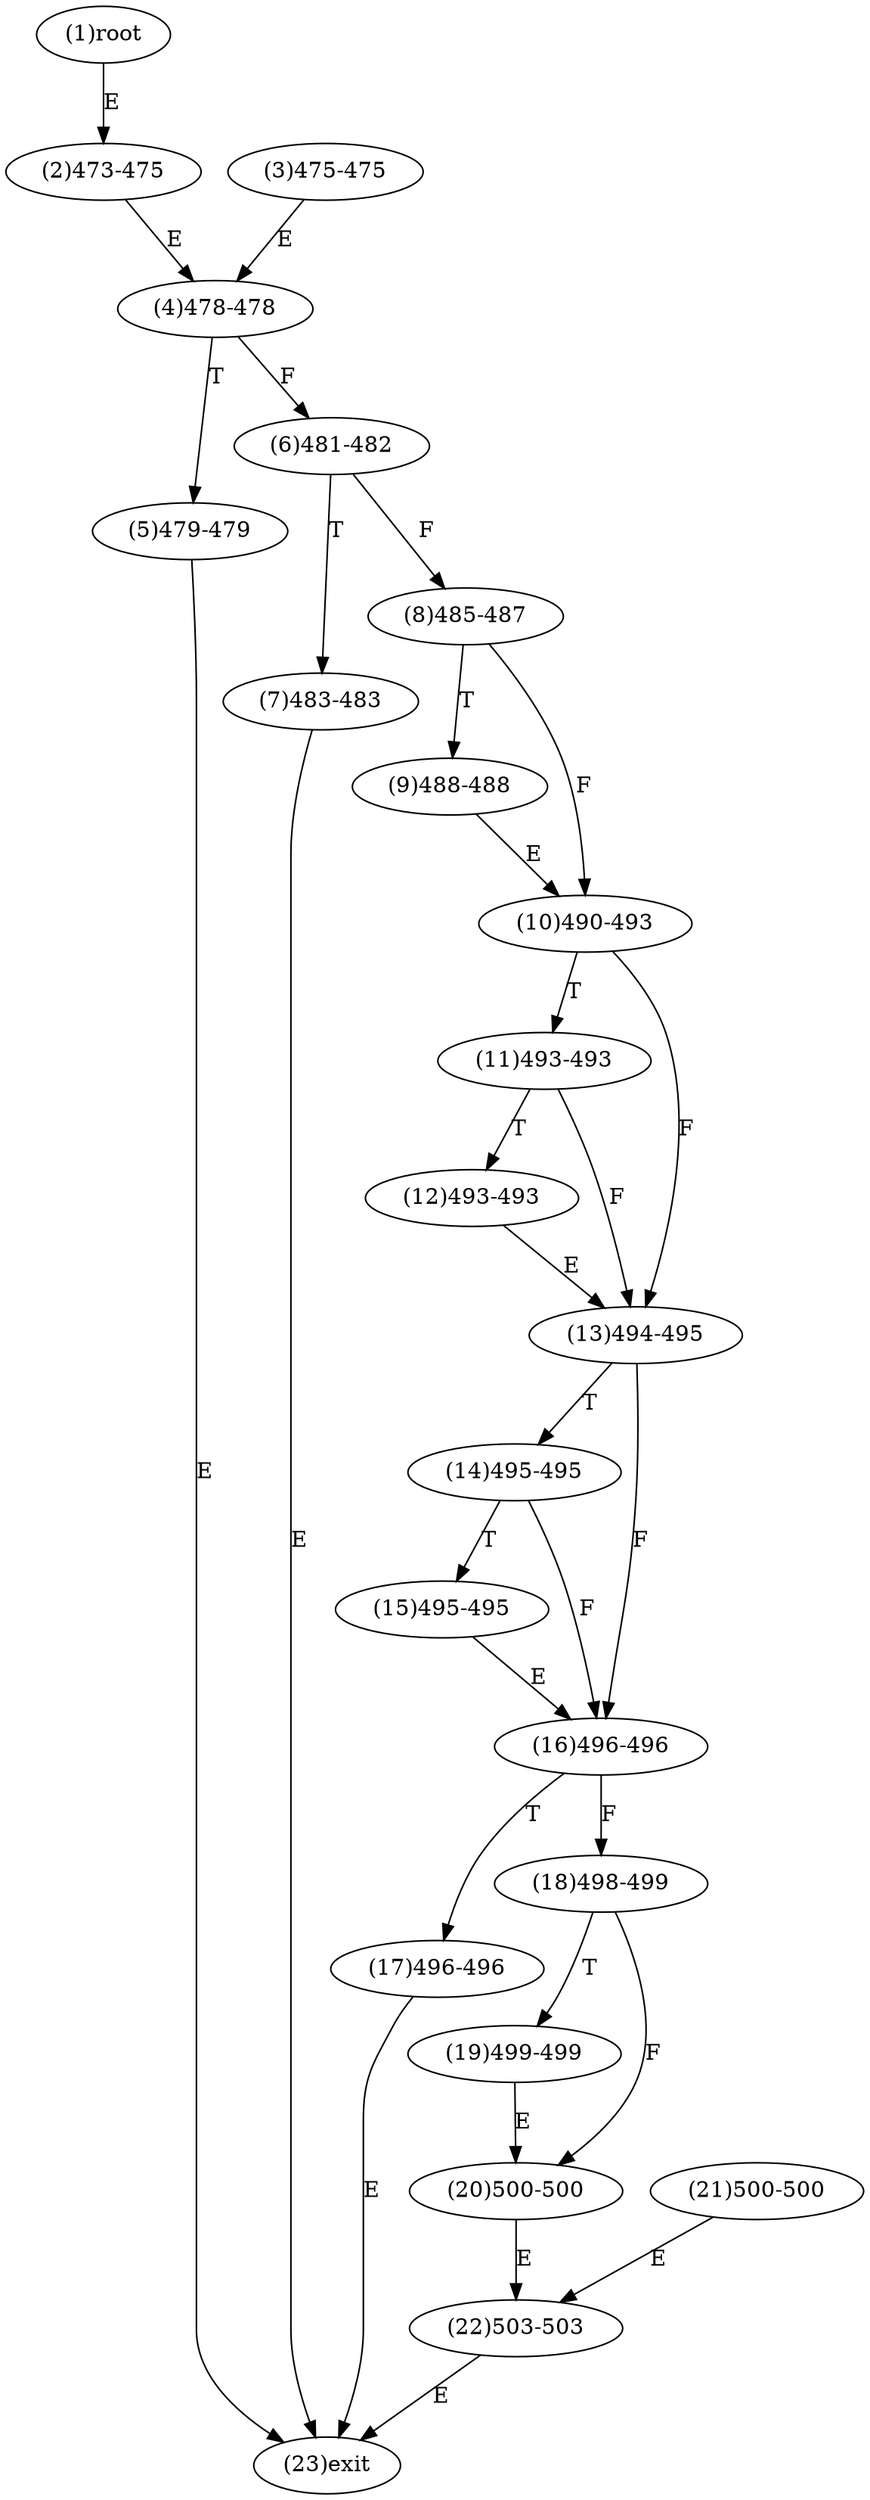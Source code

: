 digraph "" { 
1[ label="(1)root"];
2[ label="(2)473-475"];
3[ label="(3)475-475"];
4[ label="(4)478-478"];
5[ label="(5)479-479"];
6[ label="(6)481-482"];
7[ label="(7)483-483"];
8[ label="(8)485-487"];
9[ label="(9)488-488"];
10[ label="(10)490-493"];
11[ label="(11)493-493"];
12[ label="(12)493-493"];
13[ label="(13)494-495"];
14[ label="(14)495-495"];
15[ label="(15)495-495"];
17[ label="(17)496-496"];
16[ label="(16)496-496"];
19[ label="(19)499-499"];
18[ label="(18)498-499"];
21[ label="(21)500-500"];
20[ label="(20)500-500"];
23[ label="(23)exit"];
22[ label="(22)503-503"];
1->2[ label="E"];
2->4[ label="E"];
3->4[ label="E"];
4->6[ label="F"];
4->5[ label="T"];
5->23[ label="E"];
6->8[ label="F"];
6->7[ label="T"];
7->23[ label="E"];
8->10[ label="F"];
8->9[ label="T"];
9->10[ label="E"];
10->13[ label="F"];
10->11[ label="T"];
11->13[ label="F"];
11->12[ label="T"];
12->13[ label="E"];
13->16[ label="F"];
13->14[ label="T"];
14->16[ label="F"];
14->15[ label="T"];
15->16[ label="E"];
16->18[ label="F"];
16->17[ label="T"];
17->23[ label="E"];
18->20[ label="F"];
18->19[ label="T"];
19->20[ label="E"];
20->22[ label="E"];
21->22[ label="E"];
22->23[ label="E"];
}